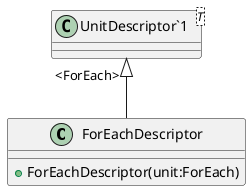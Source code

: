 @startuml
class ForEachDescriptor {
    + ForEachDescriptor(unit:ForEach)
}
class "UnitDescriptor`1"<T> {
}
"UnitDescriptor`1" "<ForEach>" <|-- ForEachDescriptor
@enduml
